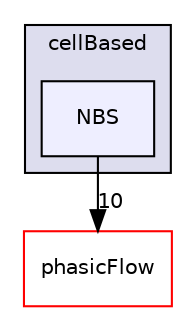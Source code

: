 digraph "src/Interaction/contactSearch/methods/cellBased/NBS" {
  compound=true
  node [ fontsize="10", fontname="Helvetica"];
  edge [ labelfontsize="10", labelfontname="Helvetica"];
  subgraph clusterdir_71b688b0472b6f39e1e6e29aa55b2531 {
    graph [ bgcolor="#ddddee", pencolor="black", label="cellBased" fontname="Helvetica", fontsize="10", URL="dir_71b688b0472b6f39e1e6e29aa55b2531.html"]
  dir_86f5f8039e2e2132ddf3856862e431bf [shape=box, label="NBS", style="filled", fillcolor="#eeeeff", pencolor="black", URL="dir_86f5f8039e2e2132ddf3856862e431bf.html"];
  }
  dir_cd7a5046d028e114fc17b2ebc2bd02d2 [shape=box label="phasicFlow" fillcolor="white" style="filled" color="red" URL="dir_cd7a5046d028e114fc17b2ebc2bd02d2.html"];
  dir_86f5f8039e2e2132ddf3856862e431bf->dir_cd7a5046d028e114fc17b2ebc2bd02d2 [headlabel="10", labeldistance=1.5 headhref="dir_000034_000031.html"];
}

